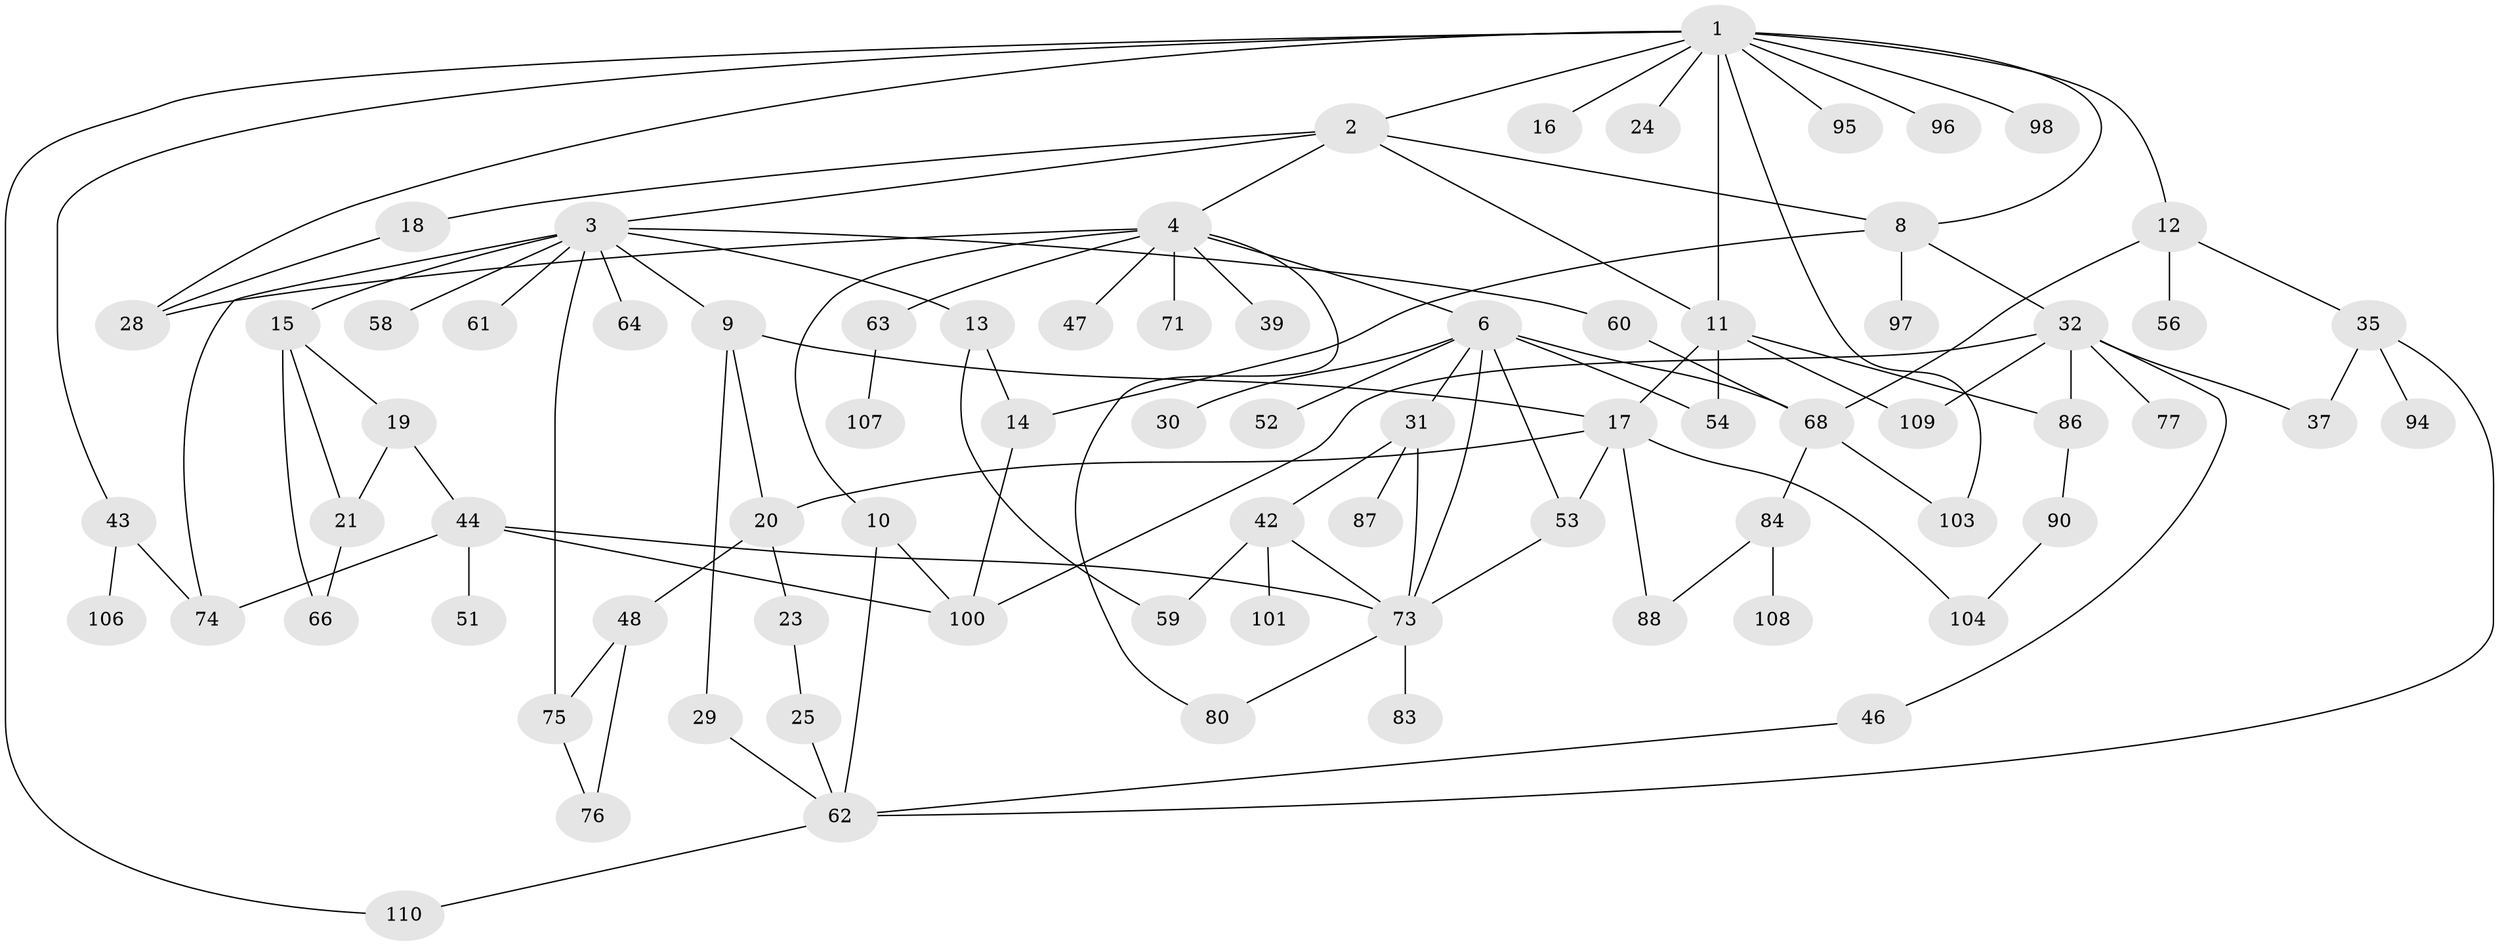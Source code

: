 // original degree distribution, {9: 0.017857142857142856, 6: 0.044642857142857144, 5: 0.07142857142857142, 4: 0.125, 3: 0.15178571428571427, 1: 0.2857142857142857, 2: 0.29464285714285715, 7: 0.008928571428571428}
// Generated by graph-tools (version 1.1) at 2025/41/03/06/25 10:41:31]
// undirected, 77 vertices, 113 edges
graph export_dot {
graph [start="1"]
  node [color=gray90,style=filled];
  1 [super="+5"];
  2 [super="+50"];
  3 [super="+7"];
  4 [super="+102"];
  6 [super="+26"];
  8 [super="+57"];
  9;
  10;
  11 [super="+40"];
  12 [super="+27"];
  13 [super="+22"];
  14 [super="+36"];
  15 [super="+78"];
  16;
  17 [super="+34"];
  18;
  19 [super="+70"];
  20 [super="+38"];
  21 [super="+33"];
  23 [super="+72"];
  24;
  25;
  28 [super="+49"];
  29 [super="+55"];
  30;
  31 [super="+112"];
  32 [super="+41"];
  35 [super="+69"];
  37;
  39;
  42;
  43 [super="+45"];
  44 [super="+81"];
  46;
  47;
  48 [super="+105"];
  51;
  52;
  53 [super="+82"];
  54 [super="+67"];
  56;
  58;
  59 [super="+65"];
  60;
  61;
  62 [super="+93"];
  63;
  64;
  66 [super="+92"];
  68 [super="+79"];
  71 [super="+85"];
  73 [super="+89"];
  74;
  75 [super="+99"];
  76;
  77;
  80;
  83;
  84 [super="+111"];
  86 [super="+91"];
  87;
  88;
  90;
  94;
  95;
  96;
  97;
  98;
  100;
  101;
  103;
  104;
  106;
  107;
  108;
  109;
  110;
  1 -- 2;
  1 -- 16;
  1 -- 43;
  1 -- 95;
  1 -- 98;
  1 -- 110;
  1 -- 103;
  1 -- 96;
  1 -- 24;
  1 -- 11;
  1 -- 12;
  1 -- 28;
  1 -- 8;
  2 -- 3;
  2 -- 4;
  2 -- 8;
  2 -- 18;
  2 -- 11;
  3 -- 58;
  3 -- 61;
  3 -- 64;
  3 -- 75;
  3 -- 9;
  3 -- 74;
  3 -- 60;
  3 -- 13;
  3 -- 15;
  4 -- 6;
  4 -- 10;
  4 -- 28;
  4 -- 39;
  4 -- 47;
  4 -- 63;
  4 -- 71;
  4 -- 80;
  6 -- 30;
  6 -- 54;
  6 -- 73;
  6 -- 52;
  6 -- 68;
  6 -- 31;
  6 -- 53;
  8 -- 14;
  8 -- 32;
  8 -- 97;
  9 -- 17;
  9 -- 20;
  9 -- 29;
  10 -- 100;
  10 -- 62;
  11 -- 17;
  11 -- 109;
  11 -- 86;
  11 -- 54;
  12 -- 35;
  12 -- 56;
  12 -- 68;
  13 -- 14;
  13 -- 59;
  14 -- 100;
  15 -- 19;
  15 -- 66;
  15 -- 21;
  17 -- 53;
  17 -- 104;
  17 -- 88;
  17 -- 20;
  18 -- 28;
  19 -- 21;
  19 -- 44;
  20 -- 23;
  20 -- 48;
  21 -- 66;
  23 -- 25;
  25 -- 62;
  29 -- 62;
  31 -- 42;
  31 -- 87;
  31 -- 73;
  32 -- 46;
  32 -- 86;
  32 -- 100;
  32 -- 109;
  32 -- 77;
  32 -- 37;
  35 -- 37;
  35 -- 94;
  35 -- 62;
  42 -- 101;
  42 -- 73;
  42 -- 59;
  43 -- 74 [weight=2];
  43 -- 106;
  44 -- 51;
  44 -- 74;
  44 -- 100;
  44 -- 73;
  46 -- 62;
  48 -- 75;
  48 -- 76;
  53 -- 73;
  60 -- 68 [weight=2];
  62 -- 110;
  63 -- 107;
  68 -- 84;
  68 -- 103;
  73 -- 80;
  73 -- 83;
  75 -- 76;
  84 -- 108;
  84 -- 88;
  86 -- 90;
  90 -- 104;
}
